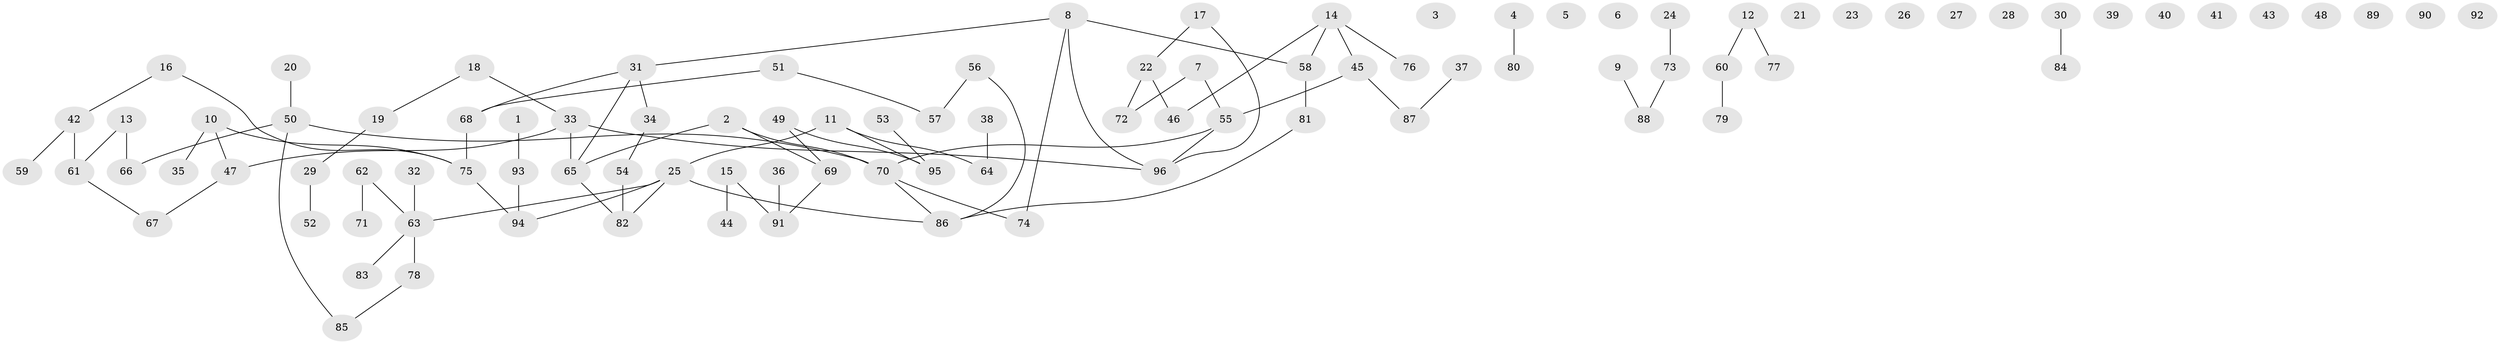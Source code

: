 // coarse degree distribution, {1: 0.21875, 3: 0.171875, 0: 0.28125, 2: 0.1875, 6: 0.046875, 4: 0.046875, 5: 0.03125, 7: 0.015625}
// Generated by graph-tools (version 1.1) at 2025/41/03/06/25 10:41:21]
// undirected, 96 vertices, 91 edges
graph export_dot {
graph [start="1"]
  node [color=gray90,style=filled];
  1;
  2;
  3;
  4;
  5;
  6;
  7;
  8;
  9;
  10;
  11;
  12;
  13;
  14;
  15;
  16;
  17;
  18;
  19;
  20;
  21;
  22;
  23;
  24;
  25;
  26;
  27;
  28;
  29;
  30;
  31;
  32;
  33;
  34;
  35;
  36;
  37;
  38;
  39;
  40;
  41;
  42;
  43;
  44;
  45;
  46;
  47;
  48;
  49;
  50;
  51;
  52;
  53;
  54;
  55;
  56;
  57;
  58;
  59;
  60;
  61;
  62;
  63;
  64;
  65;
  66;
  67;
  68;
  69;
  70;
  71;
  72;
  73;
  74;
  75;
  76;
  77;
  78;
  79;
  80;
  81;
  82;
  83;
  84;
  85;
  86;
  87;
  88;
  89;
  90;
  91;
  92;
  93;
  94;
  95;
  96;
  1 -- 93;
  2 -- 65;
  2 -- 69;
  2 -- 70;
  4 -- 80;
  7 -- 55;
  7 -- 72;
  8 -- 31;
  8 -- 58;
  8 -- 74;
  8 -- 96;
  9 -- 88;
  10 -- 35;
  10 -- 47;
  10 -- 75;
  11 -- 25;
  11 -- 64;
  11 -- 95;
  12 -- 60;
  12 -- 77;
  13 -- 61;
  13 -- 66;
  14 -- 45;
  14 -- 46;
  14 -- 58;
  14 -- 76;
  15 -- 44;
  15 -- 91;
  16 -- 42;
  16 -- 75;
  17 -- 22;
  17 -- 96;
  18 -- 19;
  18 -- 33;
  19 -- 29;
  20 -- 50;
  22 -- 46;
  22 -- 72;
  24 -- 73;
  25 -- 63;
  25 -- 82;
  25 -- 86;
  25 -- 94;
  29 -- 52;
  30 -- 84;
  31 -- 34;
  31 -- 65;
  31 -- 68;
  32 -- 63;
  33 -- 47;
  33 -- 65;
  33 -- 96;
  34 -- 54;
  36 -- 91;
  37 -- 87;
  38 -- 64;
  42 -- 59;
  42 -- 61;
  45 -- 55;
  45 -- 87;
  47 -- 67;
  49 -- 69;
  49 -- 95;
  50 -- 66;
  50 -- 70;
  50 -- 85;
  51 -- 57;
  51 -- 68;
  53 -- 95;
  54 -- 82;
  55 -- 70;
  55 -- 96;
  56 -- 57;
  56 -- 86;
  58 -- 81;
  60 -- 79;
  61 -- 67;
  62 -- 63;
  62 -- 71;
  63 -- 78;
  63 -- 83;
  65 -- 82;
  68 -- 75;
  69 -- 91;
  70 -- 74;
  70 -- 86;
  73 -- 88;
  75 -- 94;
  78 -- 85;
  81 -- 86;
  93 -- 94;
}
